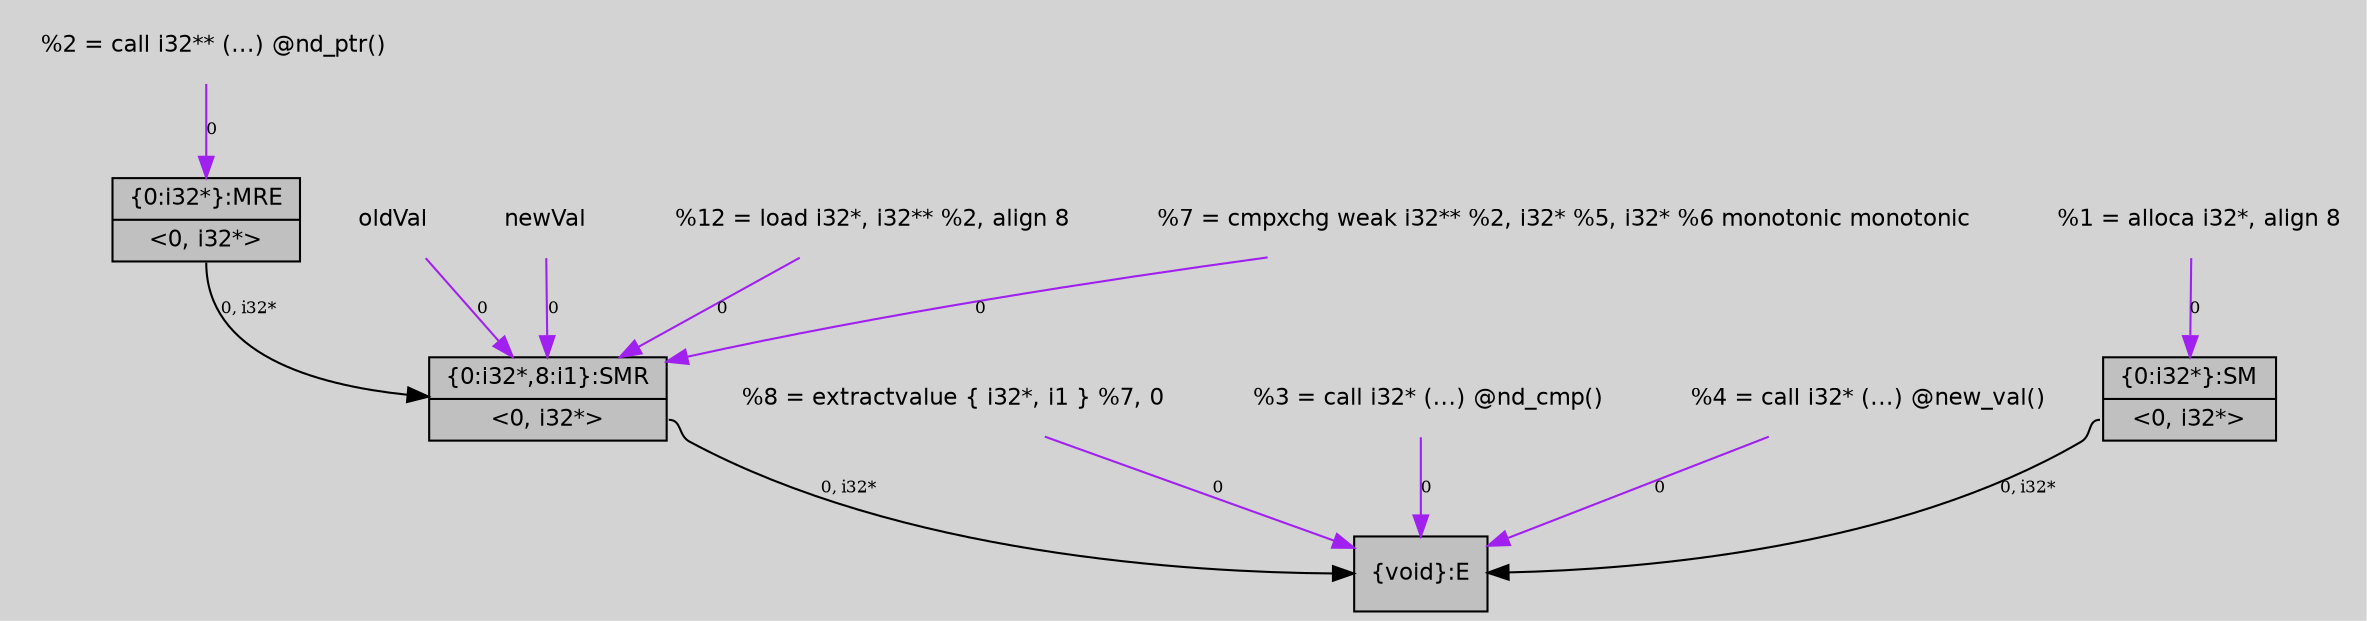 digraph unnamed {
	graph [center=true, ratio=true, bgcolor=lightgray, fontname=Helvetica];
	node  [fontname=Helvetica, fontsize=11];

	Node0x7f8dd860b6a0 [shape=record,fillcolor=gray, style=filled,label="{\{0:i32*\}:SM|{<s0>\<0, i32*\>}}"];
	Node0x7f8dd860b7c0 [shape=record,fillcolor=gray, style=filled,label="{\{0:i32*\}:MRE|{<s0>\<0, i32*\>}}"];
	Node0x7f8dd860b8c0 [shape=record,fillcolor=gray, style=filled,label="{\{void\}:E}"];
	Node0x7f8dd85022e0 [shape=record,fillcolor=gray, style=filled,label="{\{0:i32*,8:i1\}:SMR|{<s0>\<0, i32*\>}}"];
	Node0x7f8dd86073c8 [shape=plaintext, label ="oldVal"];
	Node0x7f8dd86073c8 -> Node0x7f8dd85022e0[arrowtail=tee,label="0",fontsize=8,color=purple];
	Node0x7f8dd8606b28 [shape=plaintext, label ="  %1 = alloca i32*, align 8"];
	Node0x7f8dd8606b28 -> Node0x7f8dd860b6a0[arrowtail=tee,label="0",fontsize=8,color=purple];
	Node0x7f8dd8501418 [shape=plaintext, label ="  %8 = extractvalue \{ i32*, i1 \} %7, 0"];
	Node0x7f8dd8501418 -> Node0x7f8dd860b8c0[arrowtail=tee,label="0",fontsize=8,color=purple];
	Node0x7f8dd8606b98 [shape=plaintext, label ="newVal"];
	Node0x7f8dd8606b98 -> Node0x7f8dd85022e0[arrowtail=tee,label="0",fontsize=8,color=purple];
	Node0x7f8dd8606fa8 [shape=plaintext, label ="  %3 = call i32* (...) @nd_cmp()"];
	Node0x7f8dd8606fa8 -> Node0x7f8dd860b8c0[arrowtail=tee,label="0",fontsize=8,color=purple];
	Node0x7f8dd86071d8 [shape=plaintext, label ="  %4 = call i32* (...) @new_val()"];
	Node0x7f8dd86071d8 -> Node0x7f8dd860b8c0[arrowtail=tee,label="0",fontsize=8,color=purple];
	Node0x7f8dd8606dc8 [shape=plaintext, label ="  %2 = call i32** (...) @nd_ptr()"];
	Node0x7f8dd8606dc8 -> Node0x7f8dd860b7c0[arrowtail=tee,label="0",fontsize=8,color=purple];
	Node0x7f8dd8501798 [shape=plaintext, label ="  %12 = load i32*, i32** %2, align 8"];
	Node0x7f8dd8501798 -> Node0x7f8dd85022e0[arrowtail=tee,label="0",fontsize=8,color=purple];
	Node0x7f8dd8607458 [shape=plaintext, label ="  %7 = cmpxchg weak i32** %2, i32* %5, i32* %6 monotonic monotonic"];
	Node0x7f8dd8607458 -> Node0x7f8dd85022e0[arrowtail=tee,label="0",fontsize=8,color=purple];
	Node0x7f8dd860b6a0:s0 -> Node0x7f8dd860b8c0[arrowtail=tee,label="0, i32*",fontsize=8];
	Node0x7f8dd860b7c0:s0 -> Node0x7f8dd85022e0[arrowtail=tee,label="0, i32*",fontsize=8];
	Node0x7f8dd85022e0:s0 -> Node0x7f8dd860b8c0[arrowtail=tee,label="0, i32*",fontsize=8];
}

